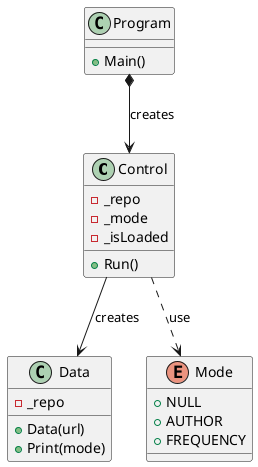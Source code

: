 @startuml classDiagram

class Control {
  - _repo
  - _mode
  - _isLoaded
  + Run()
}
class Data{
  - _repo

  + Data(url)
  + Print(mode)
}
enum Mode{
  + NULL
  + AUTHOR
  + FREQUENCY

}
class Program{
  + Main()
}

Control --> Data : creates
Control ..> Mode : use
Program *--> Control : creates
@enduml